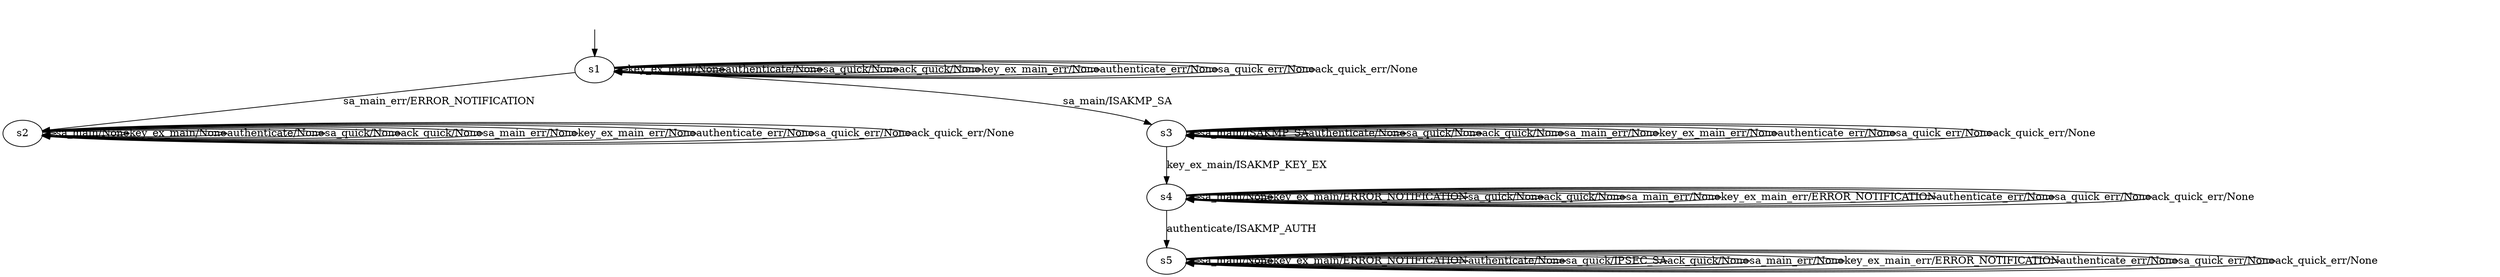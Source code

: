 digraph "libre.dot" {
s1 [label=s1];
s2 [label=s2];
s3 [label=s3];
s4 [label=s4];
s5 [label=s5];
s1 -> s3  [label="sa_main/ISAKMP_SA"];
s1 -> s1  [label="key_ex_main/None"];
s1 -> s1  [label="authenticate/None"];
s1 -> s1  [label="sa_quick/None"];
s1 -> s1  [label="ack_quick/None"];
s1 -> s2  [label="sa_main_err/ERROR_NOTIFICATION"];
s1 -> s1  [label="key_ex_main_err/None"];
s1 -> s1  [label="authenticate_err/None"];
s1 -> s1  [label="sa_quick_err/None"];
s1 -> s1  [label="ack_quick_err/None"];
s2 -> s2  [label="sa_main/None"];
s2 -> s2  [label="key_ex_main/None"];
s2 -> s2  [label="authenticate/None"];
s2 -> s2  [label="sa_quick/None"];
s2 -> s2  [label="ack_quick/None"];
s2 -> s2  [label="sa_main_err/None"];
s2 -> s2  [label="key_ex_main_err/None"];
s2 -> s2  [label="authenticate_err/None"];
s2 -> s2  [label="sa_quick_err/None"];
s2 -> s2  [label="ack_quick_err/None"];
s3 -> s3  [label="sa_main/ISAKMP_SA"];
s3 -> s4  [label="key_ex_main/ISAKMP_KEY_EX"];
s3 -> s3  [label="authenticate/None"];
s3 -> s3  [label="sa_quick/None"];
s3 -> s3  [label="ack_quick/None"];
s3 -> s3  [label="sa_main_err/None"];
s3 -> s3  [label="key_ex_main_err/None"];
s3 -> s3  [label="authenticate_err/None"];
s3 -> s3  [label="sa_quick_err/None"];
s3 -> s3  [label="ack_quick_err/None"];
s4 -> s4  [label="sa_main/None"];
s4 -> s4  [label="key_ex_main/ERROR_NOTIFICATION"];
s4 -> s5  [label="authenticate/ISAKMP_AUTH"];
s4 -> s4  [label="sa_quick/None"];
s4 -> s4  [label="ack_quick/None"];
s4 -> s4  [label="sa_main_err/None"];
s4 -> s4  [label="key_ex_main_err/ERROR_NOTIFICATION"];
s4 -> s4  [label="authenticate_err/None"];
s4 -> s4  [label="sa_quick_err/None"];
s4 -> s4  [label="ack_quick_err/None"];
s5 -> s5  [label="sa_main/None"];
s5 -> s5  [label="key_ex_main/ERROR_NOTIFICATION"];
s5 -> s5  [label="authenticate/None"];
s5 -> s5  [label="sa_quick/IPSEC_SA"];
s5 -> s5  [label="ack_quick/None"];
s5 -> s5  [label="sa_main_err/None"];
s5 -> s5  [label="key_ex_main_err/ERROR_NOTIFICATION"];
s5 -> s5  [label="authenticate_err/None"];
s5 -> s5  [label="sa_quick_err/None"];
s5 -> s5  [label="ack_quick_err/None"];
__start0 [label="", shape=none];
__start0 -> s1  [label=""];
}
